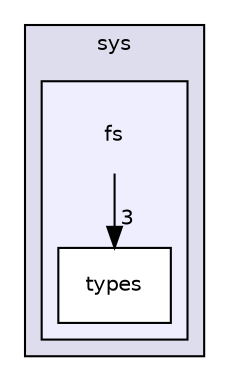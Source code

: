digraph "include/sys/fs" {
  compound=true
  node [ fontsize="10", fontname="Helvetica"];
  edge [ labelfontsize="10", labelfontname="Helvetica"];
  subgraph clusterdir_317ea3797c15f4a1d9c156bc812661ca {
    graph [ bgcolor="#ddddee", pencolor="black", label="sys" fontname="Helvetica", fontsize="10", URL="dir_317ea3797c15f4a1d9c156bc812661ca.html"]
  subgraph clusterdir_4c59289196528cf625853e7eee5e3c24 {
    graph [ bgcolor="#eeeeff", pencolor="black", label="" URL="dir_4c59289196528cf625853e7eee5e3c24.html"];
    dir_4c59289196528cf625853e7eee5e3c24 [shape=plaintext label="fs"];
  dir_3cd8e5435d9be8e3ef9dd09652329c0a [shape=box label="types" fillcolor="white" style="filled" URL="dir_3cd8e5435d9be8e3ef9dd09652329c0a.html"];
  }
  }
  dir_4c59289196528cf625853e7eee5e3c24->dir_3cd8e5435d9be8e3ef9dd09652329c0a [headlabel="3", labeldistance=1.5 headhref="dir_000003_000004.html"];
}
